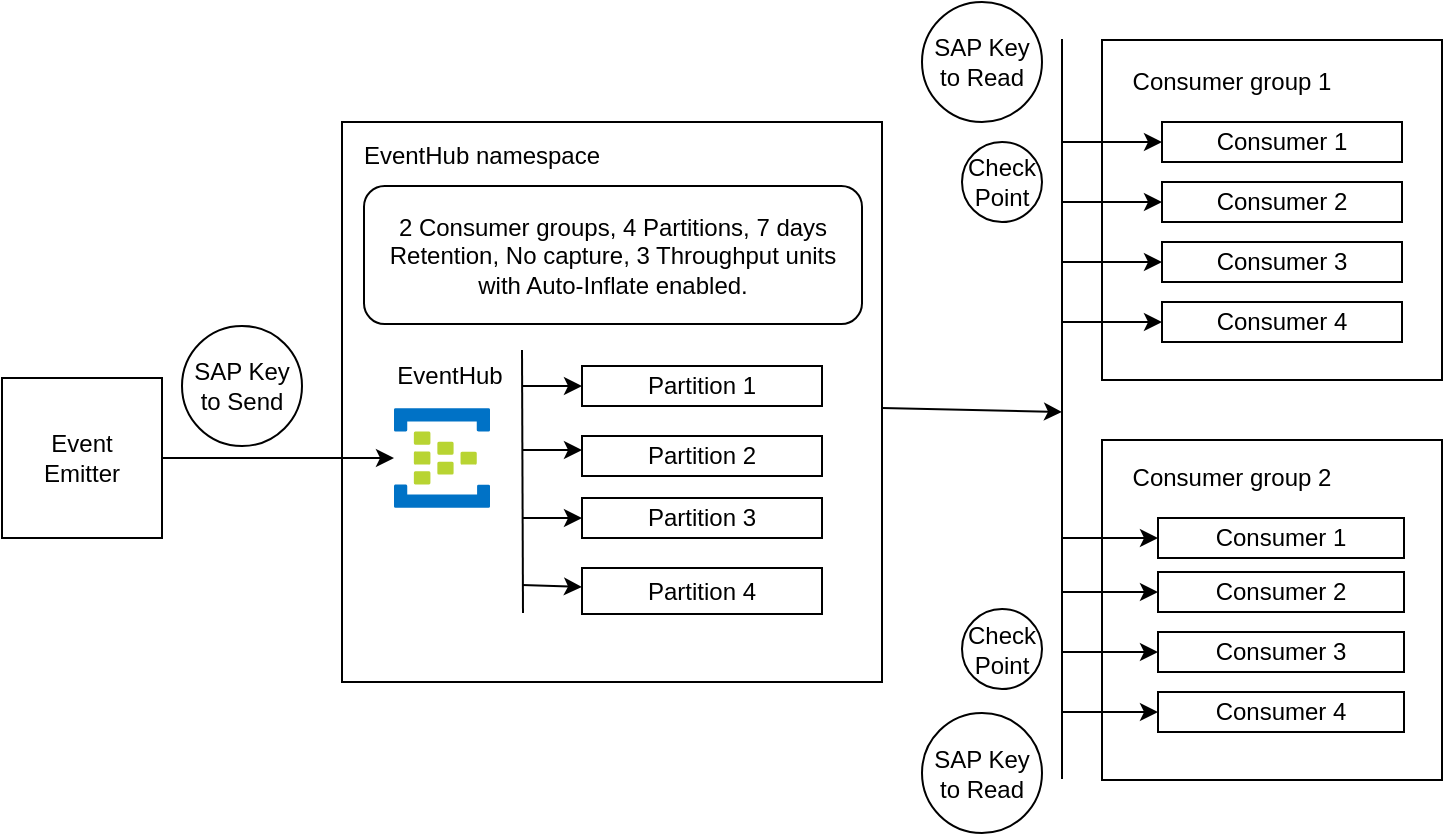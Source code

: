 <mxfile version="12.1.3" pages="1"><diagram id="6ijvlWQE9-RGH_gus3Hl" name="Page-1"><mxGraphModel dx="1408" dy="602" grid="1" gridSize="10" guides="1" tooltips="1" connect="1" arrows="1" fold="1" page="1" pageScale="1" pageWidth="850" pageHeight="1100" math="0" shadow="0"><root><mxCell id="0"/><mxCell id="1" parent="0"/><mxCell id="D76hfuNAcNQgCj0dAUFA-32" value="" style="rounded=0;whiteSpace=wrap;html=1;" vertex="1" parent="1"><mxGeometry x="590" y="239" width="170" height="170" as="geometry"/></mxCell><mxCell id="D76hfuNAcNQgCj0dAUFA-31" value="" style="rounded=0;whiteSpace=wrap;html=1;" vertex="1" parent="1"><mxGeometry x="590" y="39" width="170" height="170" as="geometry"/></mxCell><mxCell id="D76hfuNAcNQgCj0dAUFA-14" value="" style="rounded=0;whiteSpace=wrap;html=1;" vertex="1" parent="1"><mxGeometry x="210" y="80" width="270" height="280" as="geometry"/></mxCell><mxCell id="D76hfuNAcNQgCj0dAUFA-1" value="" style="aspect=fixed;html=1;points=[];align=center;image;fontSize=12;image=img/lib/mscae/Event_Hubs.svg;" vertex="1" parent="1"><mxGeometry x="236" y="223" width="48" height="50" as="geometry"/></mxCell><mxCell id="D76hfuNAcNQgCj0dAUFA-2" value="&lt;font style=&quot;font-size: 12px&quot;&gt;EventHub namespace&lt;/font&gt;" style="text;html=1;strokeColor=none;fillColor=none;align=center;verticalAlign=middle;whiteSpace=wrap;rounded=0;" vertex="1" parent="1"><mxGeometry x="150" y="81.5" width="260" height="30" as="geometry"/></mxCell><mxCell id="D76hfuNAcNQgCj0dAUFA-3" value="EventHub" style="text;html=1;strokeColor=none;fillColor=none;align=center;verticalAlign=middle;whiteSpace=wrap;rounded=0;" vertex="1" parent="1"><mxGeometry x="244" y="196.5" width="40" height="20" as="geometry"/></mxCell><mxCell id="D76hfuNAcNQgCj0dAUFA-4" value="Partition 1" style="rounded=0;whiteSpace=wrap;html=1;" vertex="1" parent="1"><mxGeometry x="330" y="202" width="120" height="20" as="geometry"/></mxCell><mxCell id="D76hfuNAcNQgCj0dAUFA-5" value="Partition 2" style="rounded=0;whiteSpace=wrap;html=1;" vertex="1" parent="1"><mxGeometry x="330" y="237" width="120" height="20" as="geometry"/></mxCell><mxCell id="D76hfuNAcNQgCj0dAUFA-6" value="Partition 3" style="rounded=0;whiteSpace=wrap;html=1;" vertex="1" parent="1"><mxGeometry x="330" y="268" width="120" height="20" as="geometry"/></mxCell><mxCell id="D76hfuNAcNQgCj0dAUFA-7" value="Partition 4" style="rounded=0;whiteSpace=wrap;html=1;" vertex="1" parent="1"><mxGeometry x="330" y="303" width="120" height="23" as="geometry"/></mxCell><mxCell id="D76hfuNAcNQgCj0dAUFA-11" value="" style="edgeStyle=orthogonalEdgeStyle;rounded=0;orthogonalLoop=1;jettySize=auto;html=1;" edge="1" parent="1" source="D76hfuNAcNQgCj0dAUFA-8" target="D76hfuNAcNQgCj0dAUFA-1"><mxGeometry relative="1" as="geometry"/></mxCell><mxCell id="D76hfuNAcNQgCj0dAUFA-8" value="&lt;div&gt;Event &lt;br&gt;&lt;/div&gt;&lt;div&gt;Emitter&lt;br&gt;&lt;/div&gt;" style="whiteSpace=wrap;html=1;aspect=fixed;" vertex="1" parent="1"><mxGeometry x="40" y="208" width="80" height="80" as="geometry"/></mxCell><mxCell id="D76hfuNAcNQgCj0dAUFA-15" value="" style="endArrow=none;html=1;" edge="1" parent="1"><mxGeometry width="50" height="50" relative="1" as="geometry"><mxPoint x="300.5" y="325.5" as="sourcePoint"/><mxPoint x="300" y="194" as="targetPoint"/></mxGeometry></mxCell><mxCell id="D76hfuNAcNQgCj0dAUFA-17" style="edgeStyle=orthogonalEdgeStyle;rounded=0;orthogonalLoop=1;jettySize=auto;html=1;exitX=0.5;exitY=1;exitDx=0;exitDy=0;" edge="1" parent="1" source="D76hfuNAcNQgCj0dAUFA-7" target="D76hfuNAcNQgCj0dAUFA-7"><mxGeometry relative="1" as="geometry"/></mxCell><mxCell id="D76hfuNAcNQgCj0dAUFA-18" value="" style="endArrow=classic;html=1;entryX=0;entryY=0.5;entryDx=0;entryDy=0;" edge="1" parent="1" target="D76hfuNAcNQgCj0dAUFA-4"><mxGeometry width="50" height="50" relative="1" as="geometry"><mxPoint x="300" y="212" as="sourcePoint"/><mxPoint x="360" y="146.5" as="targetPoint"/></mxGeometry></mxCell><mxCell id="D76hfuNAcNQgCj0dAUFA-20" value="" style="endArrow=classic;html=1;" edge="1" parent="1"><mxGeometry width="50" height="50" relative="1" as="geometry"><mxPoint x="300" y="278" as="sourcePoint"/><mxPoint x="330" y="278" as="targetPoint"/></mxGeometry></mxCell><mxCell id="D76hfuNAcNQgCj0dAUFA-21" value="" style="endArrow=classic;html=1;" edge="1" parent="1" target="D76hfuNAcNQgCj0dAUFA-7"><mxGeometry width="50" height="50" relative="1" as="geometry"><mxPoint x="300" y="311.5" as="sourcePoint"/><mxPoint x="360" y="216.5" as="targetPoint"/></mxGeometry></mxCell><mxCell id="D76hfuNAcNQgCj0dAUFA-22" value="Consumer 1" style="rounded=0;whiteSpace=wrap;html=1;" vertex="1" parent="1"><mxGeometry x="620" y="80" width="120" height="20" as="geometry"/></mxCell><mxCell id="D76hfuNAcNQgCj0dAUFA-23" value="Consumer 2" style="rounded=0;whiteSpace=wrap;html=1;" vertex="1" parent="1"><mxGeometry x="620" y="110" width="120" height="20" as="geometry"/></mxCell><mxCell id="D76hfuNAcNQgCj0dAUFA-24" value="Consumer 3" style="rounded=0;whiteSpace=wrap;html=1;" vertex="1" parent="1"><mxGeometry x="620" y="140" width="120" height="20" as="geometry"/></mxCell><mxCell id="D76hfuNAcNQgCj0dAUFA-25" value="Consumer 4" style="rounded=0;whiteSpace=wrap;html=1;" vertex="1" parent="1"><mxGeometry x="620" y="170" width="120" height="20" as="geometry"/></mxCell><mxCell id="D76hfuNAcNQgCj0dAUFA-26" value="Consumer 2" style="rounded=0;whiteSpace=wrap;html=1;" vertex="1" parent="1"><mxGeometry x="618" y="305" width="123" height="20" as="geometry"/></mxCell><mxCell id="D76hfuNAcNQgCj0dAUFA-27" value="Consumer 4" style="rounded=0;whiteSpace=wrap;html=1;" vertex="1" parent="1"><mxGeometry x="618" y="365" width="123" height="20" as="geometry"/></mxCell><mxCell id="D76hfuNAcNQgCj0dAUFA-28" value="Consumer 3" style="rounded=0;whiteSpace=wrap;html=1;" vertex="1" parent="1"><mxGeometry x="618" y="335" width="123" height="20" as="geometry"/></mxCell><mxCell id="D76hfuNAcNQgCj0dAUFA-29" value="Consumer 1" style="rounded=0;whiteSpace=wrap;html=1;" vertex="1" parent="1"><mxGeometry x="618" y="278" width="123" height="20" as="geometry"/></mxCell><mxCell id="D76hfuNAcNQgCj0dAUFA-34" value="" style="endArrow=none;html=1;" edge="1" parent="1"><mxGeometry width="50" height="50" relative="1" as="geometry"><mxPoint x="570" y="408.5" as="sourcePoint"/><mxPoint x="570" y="38.5" as="targetPoint"/></mxGeometry></mxCell><mxCell id="D76hfuNAcNQgCj0dAUFA-35" value="" style="endArrow=classic;html=1;entryX=0;entryY=0.5;entryDx=0;entryDy=0;" edge="1" parent="1" target="D76hfuNAcNQgCj0dAUFA-22"><mxGeometry width="50" height="50" relative="1" as="geometry"><mxPoint x="570" y="90" as="sourcePoint"/><mxPoint x="560" y="180" as="targetPoint"/></mxGeometry></mxCell><mxCell id="D76hfuNAcNQgCj0dAUFA-36" value="" style="endArrow=classic;html=1;entryX=0;entryY=0.5;entryDx=0;entryDy=0;" edge="1" parent="1" target="D76hfuNAcNQgCj0dAUFA-23"><mxGeometry width="50" height="50" relative="1" as="geometry"><mxPoint x="570" y="120" as="sourcePoint"/><mxPoint x="630" y="100" as="targetPoint"/></mxGeometry></mxCell><mxCell id="D76hfuNAcNQgCj0dAUFA-37" value="" style="endArrow=classic;html=1;" edge="1" parent="1" target="D76hfuNAcNQgCj0dAUFA-24"><mxGeometry width="50" height="50" relative="1" as="geometry"><mxPoint x="570" y="150" as="sourcePoint"/><mxPoint x="640" y="110" as="targetPoint"/></mxGeometry></mxCell><mxCell id="D76hfuNAcNQgCj0dAUFA-38" value="" style="endArrow=classic;html=1;" edge="1" parent="1" target="D76hfuNAcNQgCj0dAUFA-25"><mxGeometry width="50" height="50" relative="1" as="geometry"><mxPoint x="570" y="180" as="sourcePoint"/><mxPoint x="650" y="120" as="targetPoint"/></mxGeometry></mxCell><mxCell id="D76hfuNAcNQgCj0dAUFA-39" value="Consumer group 1" style="text;html=1;strokeColor=none;fillColor=none;align=center;verticalAlign=middle;whiteSpace=wrap;rounded=0;" vertex="1" parent="1"><mxGeometry x="590" y="50" width="130" height="20" as="geometry"/></mxCell><mxCell id="D76hfuNAcNQgCj0dAUFA-41" value="Consumer group 2" style="text;html=1;strokeColor=none;fillColor=none;align=center;verticalAlign=middle;whiteSpace=wrap;rounded=0;" vertex="1" parent="1"><mxGeometry x="600" y="248" width="110" height="20" as="geometry"/></mxCell><mxCell id="D76hfuNAcNQgCj0dAUFA-42" value="" style="endArrow=classic;html=1;entryX=0;entryY=0.5;entryDx=0;entryDy=0;" edge="1" parent="1" target="D76hfuNAcNQgCj0dAUFA-29"><mxGeometry width="50" height="50" relative="1" as="geometry"><mxPoint x="570" y="288" as="sourcePoint"/><mxPoint x="90" y="420" as="targetPoint"/></mxGeometry></mxCell><mxCell id="D76hfuNAcNQgCj0dAUFA-43" value="" style="endArrow=classic;html=1;entryX=0;entryY=0.5;entryDx=0;entryDy=0;" edge="1" parent="1" target="D76hfuNAcNQgCj0dAUFA-26"><mxGeometry width="50" height="50" relative="1" as="geometry"><mxPoint x="570" y="315" as="sourcePoint"/><mxPoint x="420" y="350" as="targetPoint"/></mxGeometry></mxCell><mxCell id="D76hfuNAcNQgCj0dAUFA-47" value="" style="endArrow=classic;html=1;entryX=0;entryY=0.5;entryDx=0;entryDy=0;" edge="1" parent="1" target="D76hfuNAcNQgCj0dAUFA-28"><mxGeometry width="50" height="50" relative="1" as="geometry"><mxPoint x="570" y="345" as="sourcePoint"/><mxPoint x="490" y="380" as="targetPoint"/></mxGeometry></mxCell><mxCell id="D76hfuNAcNQgCj0dAUFA-48" value="" style="endArrow=classic;html=1;entryX=0;entryY=0.5;entryDx=0;entryDy=0;" edge="1" parent="1" target="D76hfuNAcNQgCj0dAUFA-27"><mxGeometry width="50" height="50" relative="1" as="geometry"><mxPoint x="570" y="375" as="sourcePoint"/><mxPoint x="570" y="380" as="targetPoint"/></mxGeometry></mxCell><mxCell id="D76hfuNAcNQgCj0dAUFA-53" value="" style="endArrow=classic;html=1;" edge="1" parent="1" source="D76hfuNAcNQgCj0dAUFA-14"><mxGeometry width="50" height="50" relative="1" as="geometry"><mxPoint x="530" y="282.5" as="sourcePoint"/><mxPoint x="570" y="225" as="targetPoint"/></mxGeometry></mxCell><mxCell id="D76hfuNAcNQgCj0dAUFA-58" value="" style="endArrow=classic;html=1;" edge="1" parent="1"><mxGeometry width="50" height="50" relative="1" as="geometry"><mxPoint x="300" y="244" as="sourcePoint"/><mxPoint x="330" y="244" as="targetPoint"/></mxGeometry></mxCell><mxCell id="D76hfuNAcNQgCj0dAUFA-60" value="&lt;div&gt;&lt;br&gt;&lt;/div&gt;&lt;div&gt;&lt;br&gt;&lt;/div&gt;&lt;div&gt;SAP Key&lt;/div&gt;&lt;div&gt;to Send&lt;br&gt;&lt;/div&gt;&lt;div&gt;&lt;br&gt;&lt;/div&gt;&lt;div&gt;&lt;br&gt;&lt;/div&gt;" style="ellipse;whiteSpace=wrap;html=1;aspect=fixed;" vertex="1" parent="1"><mxGeometry x="130" y="182" width="60" height="60" as="geometry"/></mxCell><mxCell id="D76hfuNAcNQgCj0dAUFA-63" value="2 Consumer groups, 4 Partitions, 7 days Retention, No capture, 3 Throughput units with Auto-Inflate enabled." style="rounded=1;whiteSpace=wrap;html=1;" vertex="1" parent="1"><mxGeometry x="221" y="112" width="249" height="69" as="geometry"/></mxCell><mxCell id="D76hfuNAcNQgCj0dAUFA-64" value="&lt;div&gt;Check&lt;/div&gt;&lt;div&gt;Point&lt;br&gt;&lt;/div&gt;" style="ellipse;whiteSpace=wrap;html=1;aspect=fixed;" vertex="1" parent="1"><mxGeometry x="520" y="323.5" width="40" height="40" as="geometry"/></mxCell><mxCell id="D76hfuNAcNQgCj0dAUFA-65" value="&lt;div&gt;Check&lt;/div&gt;&lt;div&gt;Point&lt;/div&gt;" style="ellipse;whiteSpace=wrap;html=1;aspect=fixed;" vertex="1" parent="1"><mxGeometry x="520" y="90" width="40" height="40" as="geometry"/></mxCell><mxCell id="D76hfuNAcNQgCj0dAUFA-67" value="&lt;div&gt;SAP Key&lt;br&gt;&lt;/div&gt;&lt;div&gt;to Read&lt;br&gt;&lt;/div&gt;" style="ellipse;whiteSpace=wrap;html=1;aspect=fixed;" vertex="1" parent="1"><mxGeometry x="500" y="375.5" width="60" height="60" as="geometry"/></mxCell><mxCell id="D76hfuNAcNQgCj0dAUFA-68" value="&lt;div&gt;SAP Key&lt;br&gt;&lt;/div&gt;&lt;div&gt;to Read&lt;br&gt;&lt;/div&gt;" style="ellipse;whiteSpace=wrap;html=1;aspect=fixed;" vertex="1" parent="1"><mxGeometry x="500" y="20" width="60" height="60" as="geometry"/></mxCell></root></mxGraphModel></diagram></mxfile>